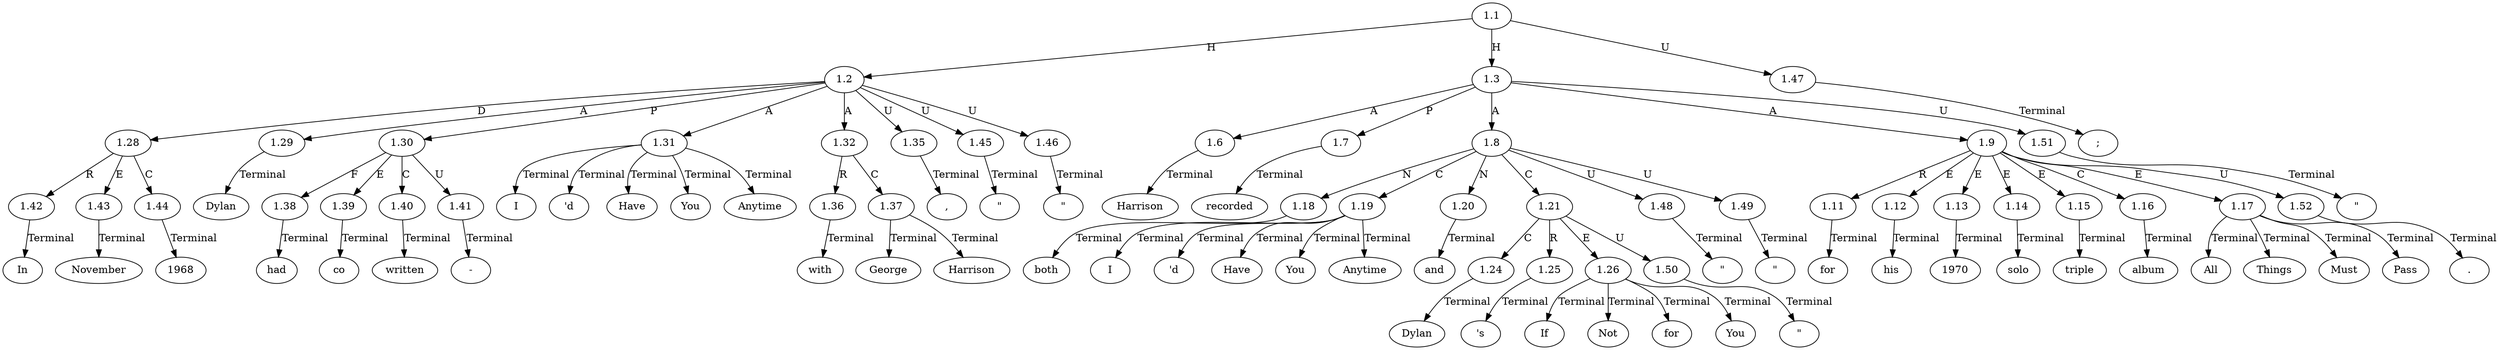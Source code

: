 // Graph
digraph {
	0.1 [label=In ordering=out]
	0.10 [label="\"" ordering=out]
	0.11 [label=I ordering=out]
	0.12 [label="'d" ordering=out]
	0.13 [label=Have ordering=out]
	0.14 [label=You ordering=out]
	0.15 [label=Anytime ordering=out]
	0.16 [label="\"" ordering=out]
	0.17 [label=with ordering=out]
	0.18 [label=George ordering=out]
	0.19 [label=Harrison ordering=out]
	0.2 [label=November ordering=out]
	0.20 [label=";" ordering=out]
	0.21 [label=Harrison ordering=out]
	0.22 [label=recorded ordering=out]
	0.23 [label=both ordering=out]
	0.24 [label="\"" ordering=out]
	0.25 [label=I ordering=out]
	0.26 [label="'d" ordering=out]
	0.27 [label=Have ordering=out]
	0.28 [label=You ordering=out]
	0.29 [label=Anytime ordering=out]
	0.3 [label=1968 ordering=out]
	0.30 [label="\"" ordering=out]
	0.31 [label=and ordering=out]
	0.32 [label=Dylan ordering=out]
	0.33 [label="'s" ordering=out]
	0.34 [label="\"" ordering=out]
	0.35 [label=If ordering=out]
	0.36 [label=Not ordering=out]
	0.37 [label=for ordering=out]
	0.38 [label=You ordering=out]
	0.39 [label="\"" ordering=out]
	0.4 [label="," ordering=out]
	0.40 [label=for ordering=out]
	0.41 [label=his ordering=out]
	0.42 [label=1970 ordering=out]
	0.43 [label=solo ordering=out]
	0.44 [label=triple ordering=out]
	0.45 [label=album ordering=out]
	0.46 [label=All ordering=out]
	0.47 [label=Things ordering=out]
	0.48 [label=Must ordering=out]
	0.49 [label=Pass ordering=out]
	0.5 [label=Dylan ordering=out]
	0.50 [label="." ordering=out]
	0.6 [label=had ordering=out]
	0.7 [label=co ordering=out]
	0.8 [label="-" ordering=out]
	0.9 [label=written ordering=out]
	1.1 [label=1.1 ordering=out]
	1.2 [label=1.2 ordering=out]
	1.3 [label=1.3 ordering=out]
	1.6 [label=1.6 ordering=out]
	1.7 [label=1.7 ordering=out]
	1.8 [label=1.8 ordering=out]
	1.9 [label=1.9 ordering=out]
	1.11 [label=1.11 ordering=out]
	1.12 [label=1.12 ordering=out]
	1.13 [label=1.13 ordering=out]
	1.14 [label=1.14 ordering=out]
	1.15 [label=1.15 ordering=out]
	1.16 [label=1.16 ordering=out]
	1.17 [label=1.17 ordering=out]
	1.18 [label=1.18 ordering=out]
	1.19 [label=1.19 ordering=out]
	1.20 [label=1.20 ordering=out]
	1.21 [label=1.21 ordering=out]
	1.24 [label=1.24 ordering=out]
	1.25 [label=1.25 ordering=out]
	1.26 [label=1.26 ordering=out]
	1.28 [label=1.28 ordering=out]
	1.29 [label=1.29 ordering=out]
	1.30 [label=1.30 ordering=out]
	1.31 [label=1.31 ordering=out]
	1.32 [label=1.32 ordering=out]
	1.35 [label=1.35 ordering=out]
	1.36 [label=1.36 ordering=out]
	1.37 [label=1.37 ordering=out]
	1.38 [label=1.38 ordering=out]
	1.39 [label=1.39 ordering=out]
	1.40 [label=1.40 ordering=out]
	1.41 [label=1.41 ordering=out]
	1.42 [label=1.42 ordering=out]
	1.43 [label=1.43 ordering=out]
	1.44 [label=1.44 ordering=out]
	1.45 [label=1.45 ordering=out]
	1.46 [label=1.46 ordering=out]
	1.47 [label=1.47 ordering=out]
	1.48 [label=1.48 ordering=out]
	1.49 [label=1.49 ordering=out]
	1.50 [label=1.50 ordering=out]
	1.51 [label=1.51 ordering=out]
	1.52 [label=1.52 ordering=out]
	1.1 -> 1.2 [label=H ordering=out]
	1.1 -> 1.3 [label=H ordering=out]
	1.1 -> 1.47 [label=U ordering=out]
	1.2 -> 1.28 [label=D ordering=out]
	1.2 -> 1.29 [label=A ordering=out]
	1.2 -> 1.30 [label=P ordering=out]
	1.2 -> 1.31 [label=A ordering=out]
	1.2 -> 1.32 [label=A ordering=out]
	1.2 -> 1.35 [label=U ordering=out]
	1.2 -> 1.45 [label=U ordering=out]
	1.2 -> 1.46 [label=U ordering=out]
	1.3 -> 1.6 [label=A ordering=out]
	1.3 -> 1.7 [label=P ordering=out]
	1.3 -> 1.8 [label=A ordering=out]
	1.3 -> 1.9 [label=A ordering=out]
	1.3 -> 1.51 [label=U ordering=out]
	1.6 -> 0.21 [label=Terminal ordering=out]
	1.7 -> 0.22 [label=Terminal ordering=out]
	1.8 -> 1.18 [label=N ordering=out]
	1.8 -> 1.19 [label=C ordering=out]
	1.8 -> 1.20 [label=N ordering=out]
	1.8 -> 1.21 [label=C ordering=out]
	1.8 -> 1.48 [label=U ordering=out]
	1.8 -> 1.49 [label=U ordering=out]
	1.9 -> 1.11 [label=R ordering=out]
	1.9 -> 1.12 [label=E ordering=out]
	1.9 -> 1.13 [label=E ordering=out]
	1.9 -> 1.14 [label=E ordering=out]
	1.9 -> 1.15 [label=E ordering=out]
	1.9 -> 1.16 [label=C ordering=out]
	1.9 -> 1.17 [label=E ordering=out]
	1.9 -> 1.52 [label=U ordering=out]
	1.11 -> 0.40 [label=Terminal ordering=out]
	1.12 -> 0.41 [label=Terminal ordering=out]
	1.13 -> 0.42 [label=Terminal ordering=out]
	1.14 -> 0.43 [label=Terminal ordering=out]
	1.15 -> 0.44 [label=Terminal ordering=out]
	1.16 -> 0.45 [label=Terminal ordering=out]
	1.17 -> 0.46 [label=Terminal ordering=out]
	1.17 -> 0.47 [label=Terminal ordering=out]
	1.17 -> 0.48 [label=Terminal ordering=out]
	1.17 -> 0.49 [label=Terminal ordering=out]
	1.18 -> 0.23 [label=Terminal ordering=out]
	1.19 -> 0.25 [label=Terminal ordering=out]
	1.19 -> 0.26 [label=Terminal ordering=out]
	1.19 -> 0.27 [label=Terminal ordering=out]
	1.19 -> 0.28 [label=Terminal ordering=out]
	1.19 -> 0.29 [label=Terminal ordering=out]
	1.20 -> 0.31 [label=Terminal ordering=out]
	1.21 -> 1.24 [label=C ordering=out]
	1.21 -> 1.25 [label=R ordering=out]
	1.21 -> 1.26 [label=E ordering=out]
	1.21 -> 1.50 [label=U ordering=out]
	1.24 -> 0.32 [label=Terminal ordering=out]
	1.25 -> 0.33 [label=Terminal ordering=out]
	1.26 -> 0.35 [label=Terminal ordering=out]
	1.26 -> 0.36 [label=Terminal ordering=out]
	1.26 -> 0.37 [label=Terminal ordering=out]
	1.26 -> 0.38 [label=Terminal ordering=out]
	1.28 -> 1.42 [label=R ordering=out]
	1.28 -> 1.43 [label=E ordering=out]
	1.28 -> 1.44 [label=C ordering=out]
	1.29 -> 0.5 [label=Terminal ordering=out]
	1.30 -> 1.38 [label=F ordering=out]
	1.30 -> 1.39 [label=E ordering=out]
	1.30 -> 1.40 [label=C ordering=out]
	1.30 -> 1.41 [label=U ordering=out]
	1.31 -> 0.11 [label=Terminal ordering=out]
	1.31 -> 0.12 [label=Terminal ordering=out]
	1.31 -> 0.13 [label=Terminal ordering=out]
	1.31 -> 0.14 [label=Terminal ordering=out]
	1.31 -> 0.15 [label=Terminal ordering=out]
	1.32 -> 1.36 [label=R ordering=out]
	1.32 -> 1.37 [label=C ordering=out]
	1.35 -> 0.4 [label=Terminal ordering=out]
	1.36 -> 0.17 [label=Terminal ordering=out]
	1.37 -> 0.18 [label=Terminal ordering=out]
	1.37 -> 0.19 [label=Terminal ordering=out]
	1.38 -> 0.6 [label=Terminal ordering=out]
	1.39 -> 0.7 [label=Terminal ordering=out]
	1.40 -> 0.9 [label=Terminal ordering=out]
	1.41 -> 0.8 [label=Terminal ordering=out]
	1.42 -> 0.1 [label=Terminal ordering=out]
	1.43 -> 0.2 [label=Terminal ordering=out]
	1.44 -> 0.3 [label=Terminal ordering=out]
	1.45 -> 0.10 [label=Terminal ordering=out]
	1.46 -> 0.16 [label=Terminal ordering=out]
	1.47 -> 0.20 [label=Terminal ordering=out]
	1.48 -> 0.24 [label=Terminal ordering=out]
	1.49 -> 0.30 [label=Terminal ordering=out]
	1.50 -> 0.34 [label=Terminal ordering=out]
	1.51 -> 0.39 [label=Terminal ordering=out]
	1.52 -> 0.50 [label=Terminal ordering=out]
}
